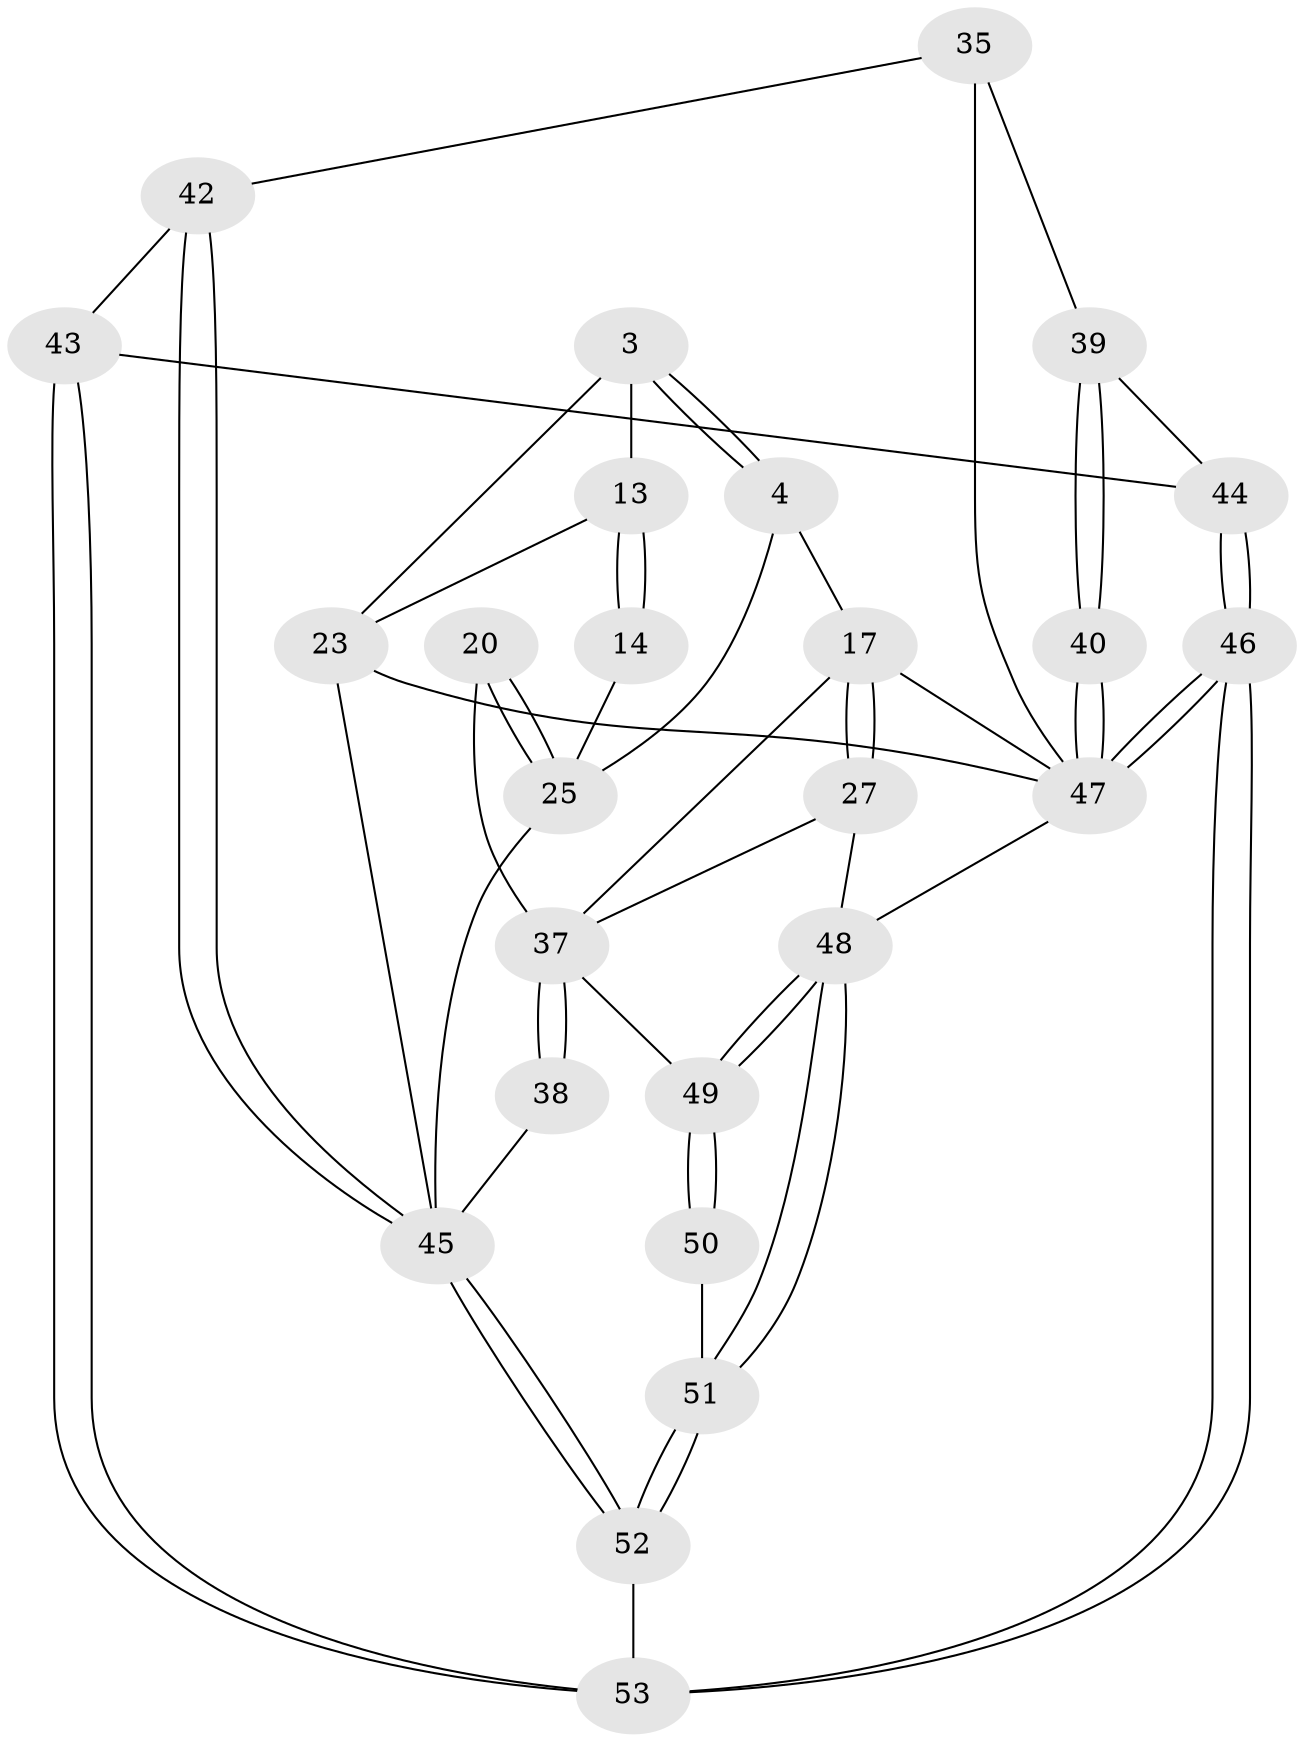 // original degree distribution, {3: 0.05660377358490566, 4: 0.2641509433962264, 5: 0.4339622641509434, 6: 0.24528301886792453}
// Generated by graph-tools (version 1.1) at 2025/05/03/04/25 22:05:20]
// undirected, 26 vertices, 59 edges
graph export_dot {
graph [start="1"]
  node [color=gray90,style=filled];
  3 [pos="+0.5225405814405187+0",super="+2"];
  4 [pos="+0.5604064355778982+0"];
  13 [pos="+0.3769633613658718+0.21765596579859792",super="+11"];
  14 [pos="+0.355562809078493+0.2756912474428952"];
  17 [pos="+0.662256680233131+0.07644665083584026",super="+5"];
  20 [pos="+0.4868792122315516+0.4060876663114441"];
  23 [pos="+0.25998890544255276+0.4676218215530905",super="+12+8"];
  25 [pos="+0.45598586888576137+0.41637355181936714",super="+16+15"];
  27 [pos="+1+0.34409051100112864"];
  35 [pos="+0.27920770645662524+0.6628755569724378"];
  37 [pos="+0.6787264670875113+0.7870140793676321",super="+36+29"];
  38 [pos="+0.5807300049179781+0.7594611488605582",super="+31+30"];
  39 [pos="+0.10068896416493571+0.7217994818174241"];
  40 [pos="+0+0.5707853993520828",super="+21"];
  42 [pos="+0.25939320575296465+0.7857112110886313",super="+34"];
  43 [pos="+0.21091080070609622+0.8490230910703207"];
  44 [pos="+0.11957767918666827+0.79088766233494"];
  45 [pos="+0.4749414868631107+0.9495995221233342",super="+41+33"];
  46 [pos="+0+1"];
  47 [pos="+0+1",super="+6+24"];
  48 [pos="+1+1"];
  49 [pos="+1+1"];
  50 [pos="+0.6889871563960956+0.8074185083743145"];
  51 [pos="+0.7964923076988747+1"];
  52 [pos="+0.46736302988791145+1"];
  53 [pos="+0.20923864494979186+1"];
  3 -- 4;
  3 -- 4;
  3 -- 13 [weight=2];
  3 -- 23;
  4 -- 17;
  4 -- 25;
  13 -- 14 [weight=2];
  13 -- 14;
  13 -- 23;
  14 -- 25;
  17 -- 27 [weight=2];
  17 -- 27;
  17 -- 47;
  17 -- 37;
  20 -- 25 [weight=2];
  20 -- 25;
  20 -- 37;
  23 -- 47 [weight=2];
  23 -- 45;
  25 -- 45;
  27 -- 48;
  27 -- 37;
  35 -- 39;
  35 -- 47;
  35 -- 42;
  37 -- 38 [weight=3];
  37 -- 38;
  37 -- 49;
  38 -- 45 [weight=2];
  39 -- 40;
  39 -- 40;
  39 -- 44;
  40 -- 47 [weight=3];
  40 -- 47;
  42 -- 43;
  42 -- 45 [weight=2];
  42 -- 45;
  43 -- 44;
  43 -- 53;
  43 -- 53;
  44 -- 46;
  44 -- 46;
  45 -- 52;
  45 -- 52;
  46 -- 47;
  46 -- 47;
  46 -- 53;
  46 -- 53;
  47 -- 48;
  48 -- 49;
  48 -- 49;
  48 -- 51;
  48 -- 51;
  49 -- 50;
  49 -- 50;
  50 -- 51;
  51 -- 52;
  51 -- 52;
  52 -- 53;
}
